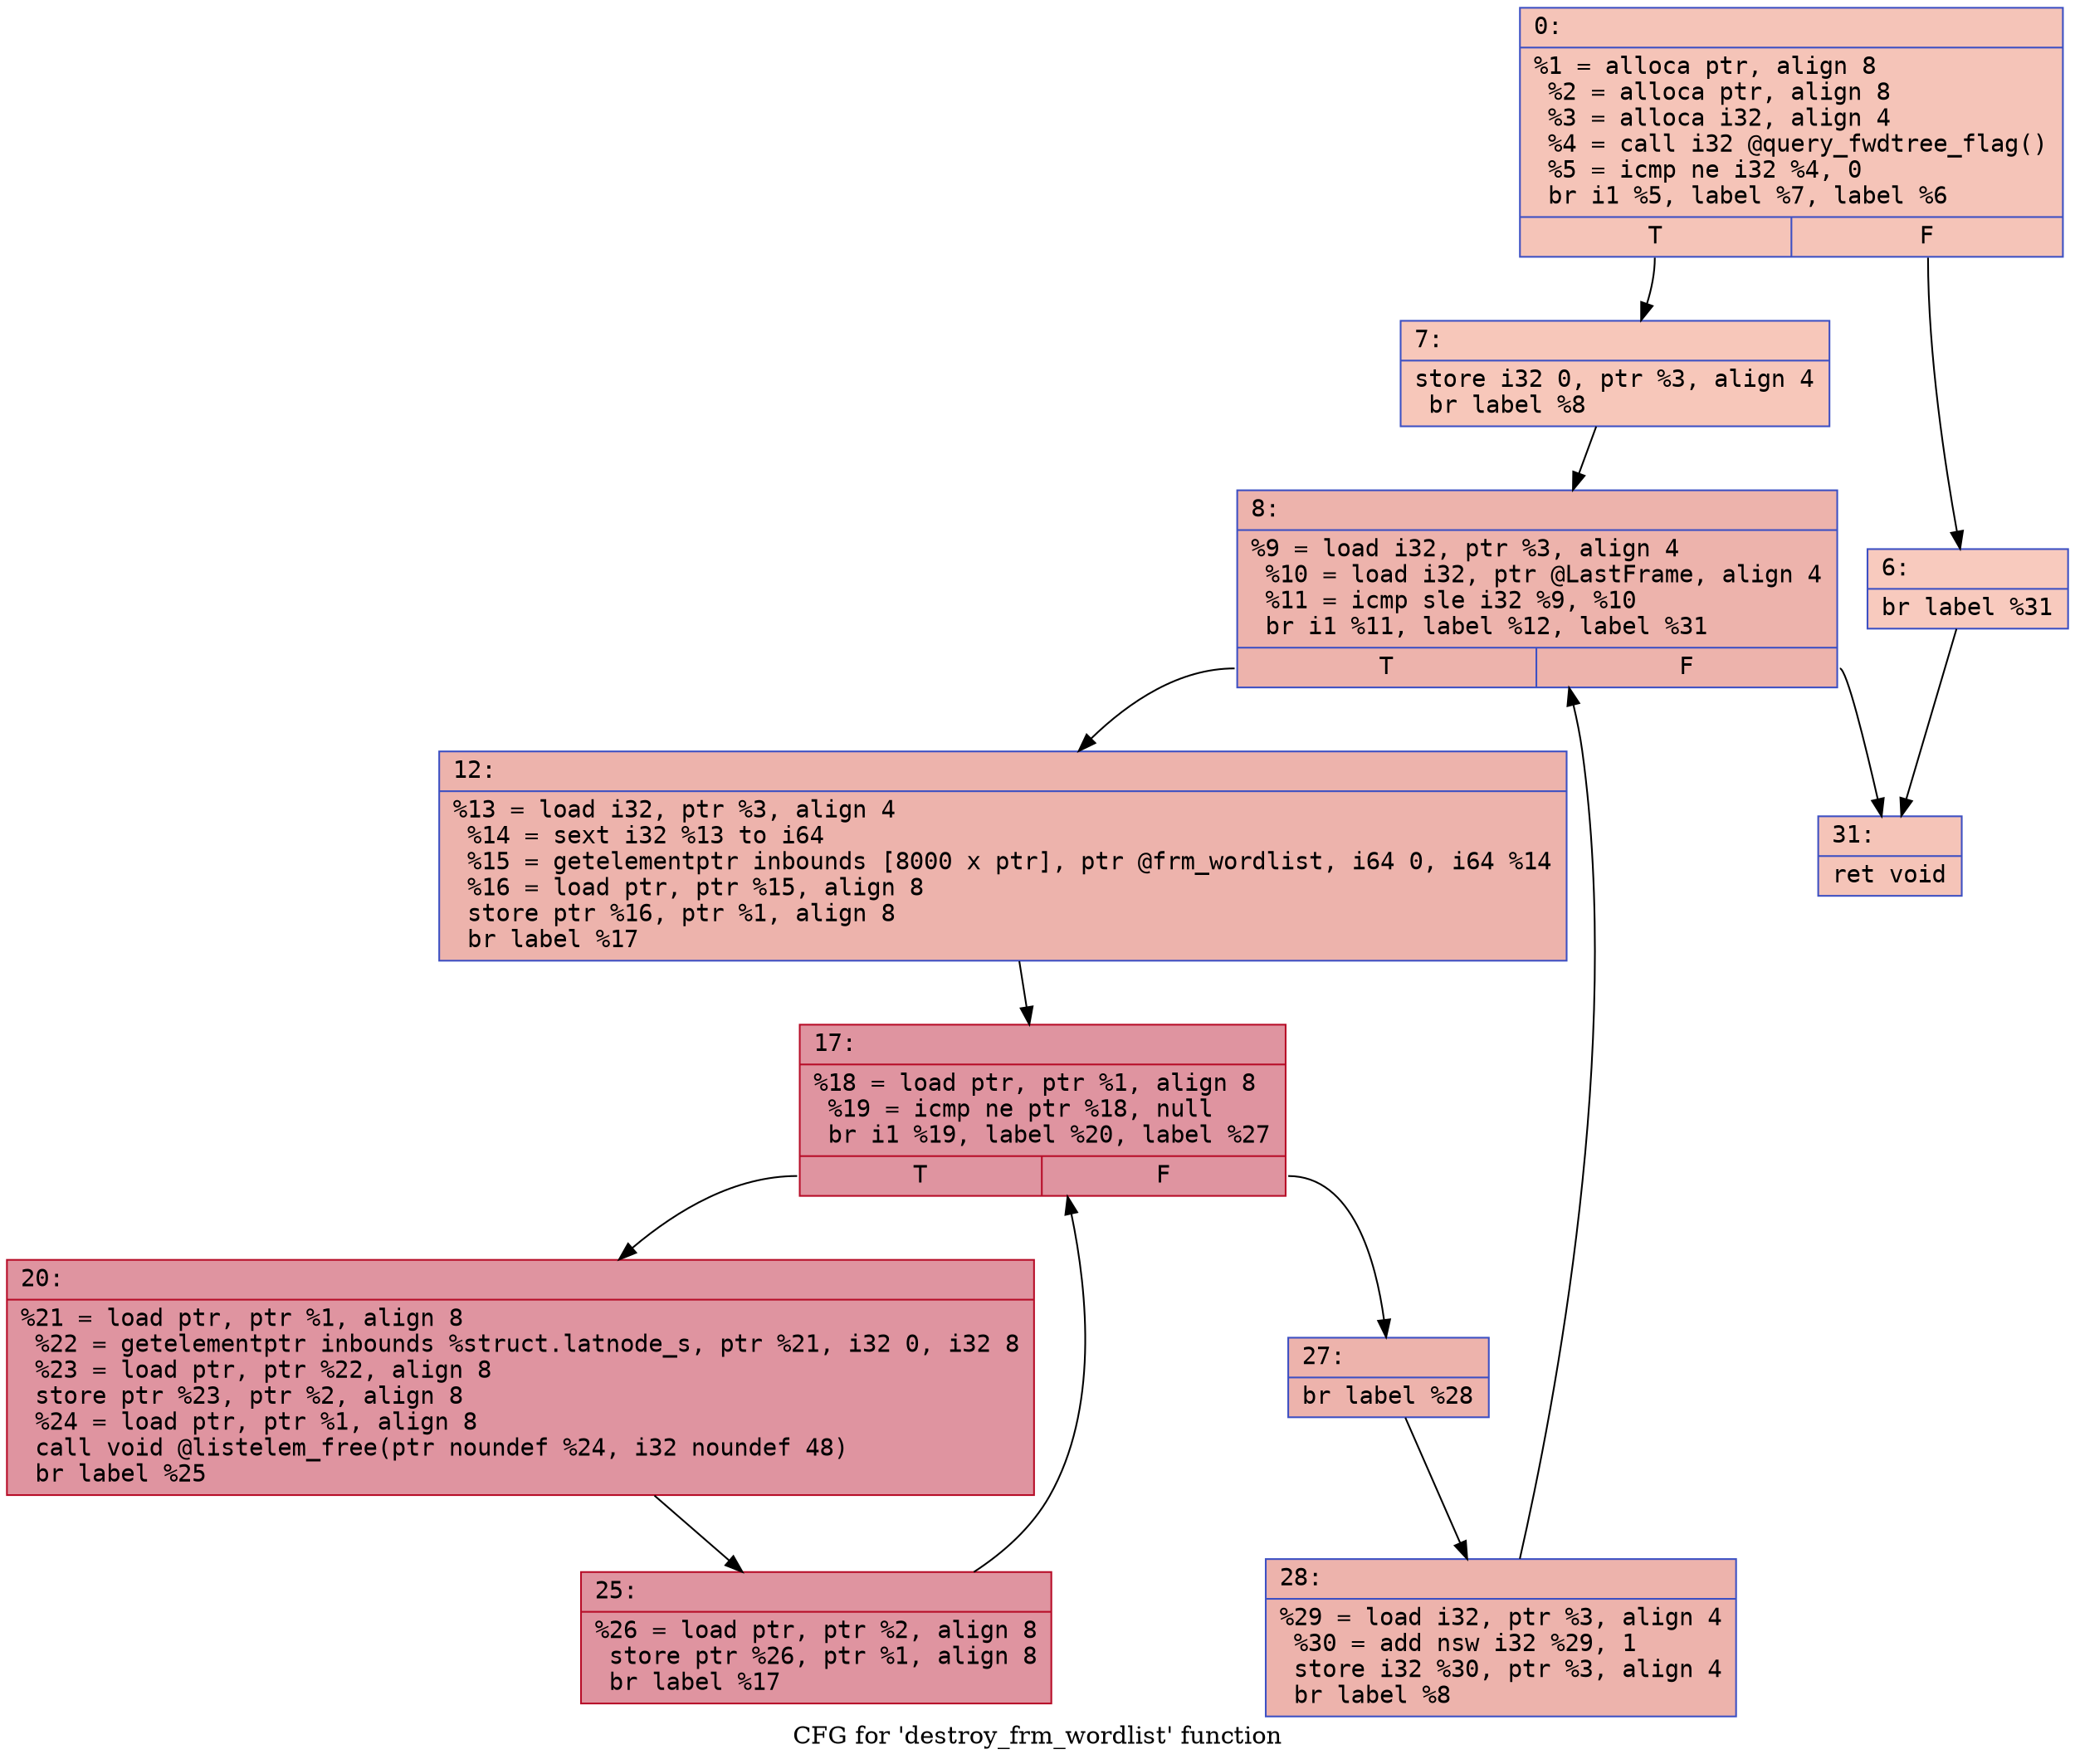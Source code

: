 digraph "CFG for 'destroy_frm_wordlist' function" {
	label="CFG for 'destroy_frm_wordlist' function";

	Node0x6000020028a0 [shape=record,color="#3d50c3ff", style=filled, fillcolor="#e97a5f70" fontname="Courier",label="{0:\l|  %1 = alloca ptr, align 8\l  %2 = alloca ptr, align 8\l  %3 = alloca i32, align 4\l  %4 = call i32 @query_fwdtree_flag()\l  %5 = icmp ne i32 %4, 0\l  br i1 %5, label %7, label %6\l|{<s0>T|<s1>F}}"];
	Node0x6000020028a0:s0 -> Node0x6000020029e0[tooltip="0 -> 7\nProbability 62.50%" ];
	Node0x6000020028a0:s1 -> Node0x600002002990[tooltip="0 -> 6\nProbability 37.50%" ];
	Node0x600002002990 [shape=record,color="#3d50c3ff", style=filled, fillcolor="#ef886b70" fontname="Courier",label="{6:\l|  br label %31\l}"];
	Node0x600002002990 -> Node0x600002002c60[tooltip="6 -> 31\nProbability 100.00%" ];
	Node0x6000020029e0 [shape=record,color="#3d50c3ff", style=filled, fillcolor="#ec7f6370" fontname="Courier",label="{7:\l|  store i32 0, ptr %3, align 4\l  br label %8\l}"];
	Node0x6000020029e0 -> Node0x600002002a30[tooltip="7 -> 8\nProbability 100.00%" ];
	Node0x600002002a30 [shape=record,color="#3d50c3ff", style=filled, fillcolor="#d6524470" fontname="Courier",label="{8:\l|  %9 = load i32, ptr %3, align 4\l  %10 = load i32, ptr @LastFrame, align 4\l  %11 = icmp sle i32 %9, %10\l  br i1 %11, label %12, label %31\l|{<s0>T|<s1>F}}"];
	Node0x600002002a30:s0 -> Node0x600002002a80[tooltip="8 -> 12\nProbability 96.88%" ];
	Node0x600002002a30:s1 -> Node0x600002002c60[tooltip="8 -> 31\nProbability 3.12%" ];
	Node0x600002002a80 [shape=record,color="#3d50c3ff", style=filled, fillcolor="#d6524470" fontname="Courier",label="{12:\l|  %13 = load i32, ptr %3, align 4\l  %14 = sext i32 %13 to i64\l  %15 = getelementptr inbounds [8000 x ptr], ptr @frm_wordlist, i64 0, i64 %14\l  %16 = load ptr, ptr %15, align 8\l  store ptr %16, ptr %1, align 8\l  br label %17\l}"];
	Node0x600002002a80 -> Node0x600002002ad0[tooltip="12 -> 17\nProbability 100.00%" ];
	Node0x600002002ad0 [shape=record,color="#b70d28ff", style=filled, fillcolor="#b70d2870" fontname="Courier",label="{17:\l|  %18 = load ptr, ptr %1, align 8\l  %19 = icmp ne ptr %18, null\l  br i1 %19, label %20, label %27\l|{<s0>T|<s1>F}}"];
	Node0x600002002ad0:s0 -> Node0x600002002b20[tooltip="17 -> 20\nProbability 96.88%" ];
	Node0x600002002ad0:s1 -> Node0x600002002bc0[tooltip="17 -> 27\nProbability 3.12%" ];
	Node0x600002002b20 [shape=record,color="#b70d28ff", style=filled, fillcolor="#b70d2870" fontname="Courier",label="{20:\l|  %21 = load ptr, ptr %1, align 8\l  %22 = getelementptr inbounds %struct.latnode_s, ptr %21, i32 0, i32 8\l  %23 = load ptr, ptr %22, align 8\l  store ptr %23, ptr %2, align 8\l  %24 = load ptr, ptr %1, align 8\l  call void @listelem_free(ptr noundef %24, i32 noundef 48)\l  br label %25\l}"];
	Node0x600002002b20 -> Node0x600002002b70[tooltip="20 -> 25\nProbability 100.00%" ];
	Node0x600002002b70 [shape=record,color="#b70d28ff", style=filled, fillcolor="#b70d2870" fontname="Courier",label="{25:\l|  %26 = load ptr, ptr %2, align 8\l  store ptr %26, ptr %1, align 8\l  br label %17\l}"];
	Node0x600002002b70 -> Node0x600002002ad0[tooltip="25 -> 17\nProbability 100.00%" ];
	Node0x600002002bc0 [shape=record,color="#3d50c3ff", style=filled, fillcolor="#d6524470" fontname="Courier",label="{27:\l|  br label %28\l}"];
	Node0x600002002bc0 -> Node0x600002002c10[tooltip="27 -> 28\nProbability 100.00%" ];
	Node0x600002002c10 [shape=record,color="#3d50c3ff", style=filled, fillcolor="#d6524470" fontname="Courier",label="{28:\l|  %29 = load i32, ptr %3, align 4\l  %30 = add nsw i32 %29, 1\l  store i32 %30, ptr %3, align 4\l  br label %8\l}"];
	Node0x600002002c10 -> Node0x600002002a30[tooltip="28 -> 8\nProbability 100.00%" ];
	Node0x600002002c60 [shape=record,color="#3d50c3ff", style=filled, fillcolor="#e97a5f70" fontname="Courier",label="{31:\l|  ret void\l}"];
}
